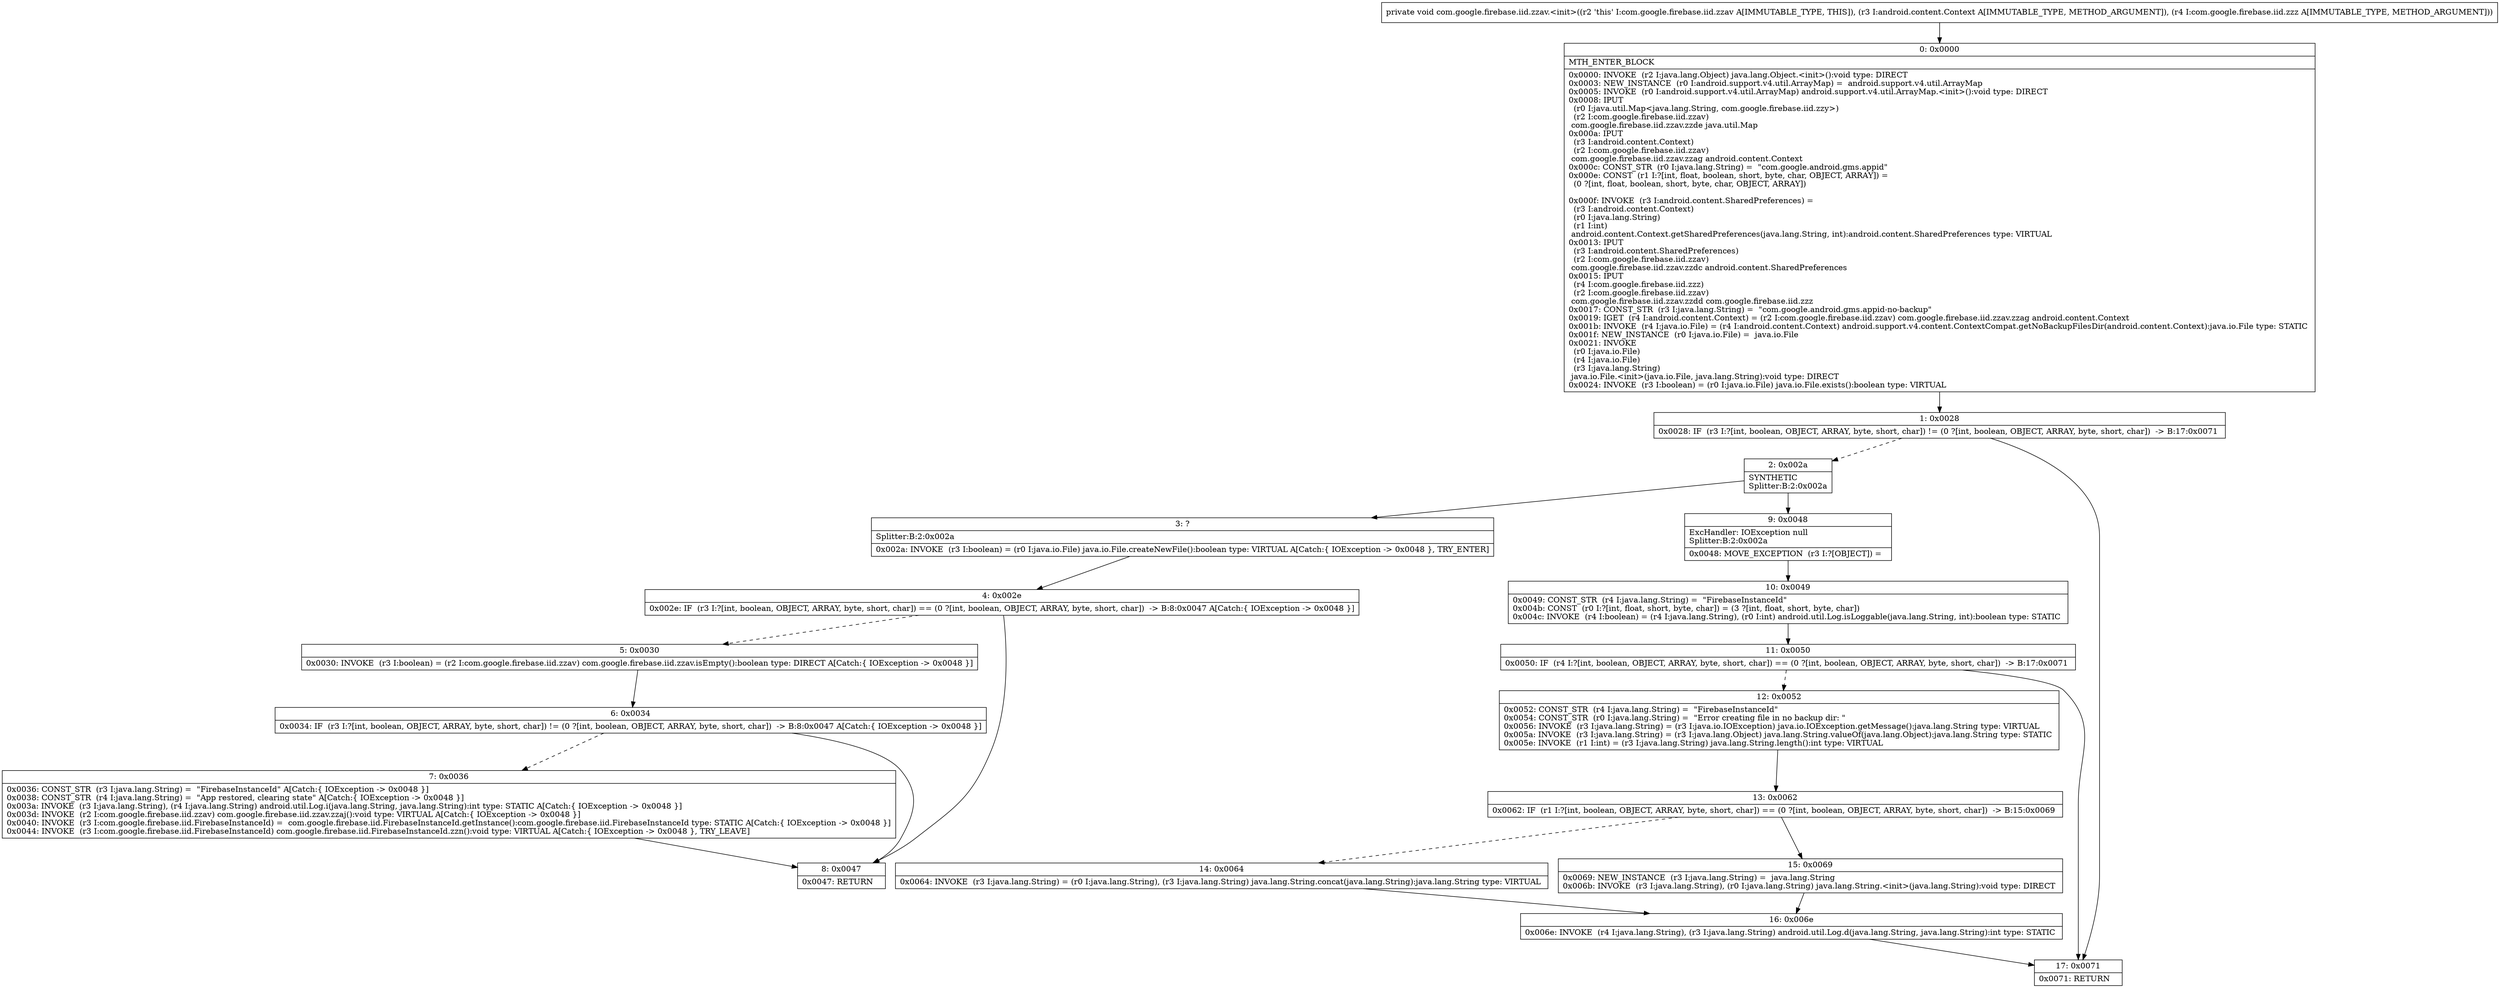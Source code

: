 digraph "CFG forcom.google.firebase.iid.zzav.\<init\>(Landroid\/content\/Context;Lcom\/google\/firebase\/iid\/zzz;)V" {
Node_0 [shape=record,label="{0\:\ 0x0000|MTH_ENTER_BLOCK\l|0x0000: INVOKE  (r2 I:java.lang.Object) java.lang.Object.\<init\>():void type: DIRECT \l0x0003: NEW_INSTANCE  (r0 I:android.support.v4.util.ArrayMap) =  android.support.v4.util.ArrayMap \l0x0005: INVOKE  (r0 I:android.support.v4.util.ArrayMap) android.support.v4.util.ArrayMap.\<init\>():void type: DIRECT \l0x0008: IPUT  \l  (r0 I:java.util.Map\<java.lang.String, com.google.firebase.iid.zzy\>)\l  (r2 I:com.google.firebase.iid.zzav)\l com.google.firebase.iid.zzav.zzde java.util.Map \l0x000a: IPUT  \l  (r3 I:android.content.Context)\l  (r2 I:com.google.firebase.iid.zzav)\l com.google.firebase.iid.zzav.zzag android.content.Context \l0x000c: CONST_STR  (r0 I:java.lang.String) =  \"com.google.android.gms.appid\" \l0x000e: CONST  (r1 I:?[int, float, boolean, short, byte, char, OBJECT, ARRAY]) = \l  (0 ?[int, float, boolean, short, byte, char, OBJECT, ARRAY])\l \l0x000f: INVOKE  (r3 I:android.content.SharedPreferences) = \l  (r3 I:android.content.Context)\l  (r0 I:java.lang.String)\l  (r1 I:int)\l android.content.Context.getSharedPreferences(java.lang.String, int):android.content.SharedPreferences type: VIRTUAL \l0x0013: IPUT  \l  (r3 I:android.content.SharedPreferences)\l  (r2 I:com.google.firebase.iid.zzav)\l com.google.firebase.iid.zzav.zzdc android.content.SharedPreferences \l0x0015: IPUT  \l  (r4 I:com.google.firebase.iid.zzz)\l  (r2 I:com.google.firebase.iid.zzav)\l com.google.firebase.iid.zzav.zzdd com.google.firebase.iid.zzz \l0x0017: CONST_STR  (r3 I:java.lang.String) =  \"com.google.android.gms.appid\-no\-backup\" \l0x0019: IGET  (r4 I:android.content.Context) = (r2 I:com.google.firebase.iid.zzav) com.google.firebase.iid.zzav.zzag android.content.Context \l0x001b: INVOKE  (r4 I:java.io.File) = (r4 I:android.content.Context) android.support.v4.content.ContextCompat.getNoBackupFilesDir(android.content.Context):java.io.File type: STATIC \l0x001f: NEW_INSTANCE  (r0 I:java.io.File) =  java.io.File \l0x0021: INVOKE  \l  (r0 I:java.io.File)\l  (r4 I:java.io.File)\l  (r3 I:java.lang.String)\l java.io.File.\<init\>(java.io.File, java.lang.String):void type: DIRECT \l0x0024: INVOKE  (r3 I:boolean) = (r0 I:java.io.File) java.io.File.exists():boolean type: VIRTUAL \l}"];
Node_1 [shape=record,label="{1\:\ 0x0028|0x0028: IF  (r3 I:?[int, boolean, OBJECT, ARRAY, byte, short, char]) != (0 ?[int, boolean, OBJECT, ARRAY, byte, short, char])  \-\> B:17:0x0071 \l}"];
Node_2 [shape=record,label="{2\:\ 0x002a|SYNTHETIC\lSplitter:B:2:0x002a\l}"];
Node_3 [shape=record,label="{3\:\ ?|Splitter:B:2:0x002a\l|0x002a: INVOKE  (r3 I:boolean) = (r0 I:java.io.File) java.io.File.createNewFile():boolean type: VIRTUAL A[Catch:\{ IOException \-\> 0x0048 \}, TRY_ENTER]\l}"];
Node_4 [shape=record,label="{4\:\ 0x002e|0x002e: IF  (r3 I:?[int, boolean, OBJECT, ARRAY, byte, short, char]) == (0 ?[int, boolean, OBJECT, ARRAY, byte, short, char])  \-\> B:8:0x0047 A[Catch:\{ IOException \-\> 0x0048 \}]\l}"];
Node_5 [shape=record,label="{5\:\ 0x0030|0x0030: INVOKE  (r3 I:boolean) = (r2 I:com.google.firebase.iid.zzav) com.google.firebase.iid.zzav.isEmpty():boolean type: DIRECT A[Catch:\{ IOException \-\> 0x0048 \}]\l}"];
Node_6 [shape=record,label="{6\:\ 0x0034|0x0034: IF  (r3 I:?[int, boolean, OBJECT, ARRAY, byte, short, char]) != (0 ?[int, boolean, OBJECT, ARRAY, byte, short, char])  \-\> B:8:0x0047 A[Catch:\{ IOException \-\> 0x0048 \}]\l}"];
Node_7 [shape=record,label="{7\:\ 0x0036|0x0036: CONST_STR  (r3 I:java.lang.String) =  \"FirebaseInstanceId\" A[Catch:\{ IOException \-\> 0x0048 \}]\l0x0038: CONST_STR  (r4 I:java.lang.String) =  \"App restored, clearing state\" A[Catch:\{ IOException \-\> 0x0048 \}]\l0x003a: INVOKE  (r3 I:java.lang.String), (r4 I:java.lang.String) android.util.Log.i(java.lang.String, java.lang.String):int type: STATIC A[Catch:\{ IOException \-\> 0x0048 \}]\l0x003d: INVOKE  (r2 I:com.google.firebase.iid.zzav) com.google.firebase.iid.zzav.zzaj():void type: VIRTUAL A[Catch:\{ IOException \-\> 0x0048 \}]\l0x0040: INVOKE  (r3 I:com.google.firebase.iid.FirebaseInstanceId) =  com.google.firebase.iid.FirebaseInstanceId.getInstance():com.google.firebase.iid.FirebaseInstanceId type: STATIC A[Catch:\{ IOException \-\> 0x0048 \}]\l0x0044: INVOKE  (r3 I:com.google.firebase.iid.FirebaseInstanceId) com.google.firebase.iid.FirebaseInstanceId.zzn():void type: VIRTUAL A[Catch:\{ IOException \-\> 0x0048 \}, TRY_LEAVE]\l}"];
Node_8 [shape=record,label="{8\:\ 0x0047|0x0047: RETURN   \l}"];
Node_9 [shape=record,label="{9\:\ 0x0048|ExcHandler: IOException null\lSplitter:B:2:0x002a\l|0x0048: MOVE_EXCEPTION  (r3 I:?[OBJECT]) =  \l}"];
Node_10 [shape=record,label="{10\:\ 0x0049|0x0049: CONST_STR  (r4 I:java.lang.String) =  \"FirebaseInstanceId\" \l0x004b: CONST  (r0 I:?[int, float, short, byte, char]) = (3 ?[int, float, short, byte, char]) \l0x004c: INVOKE  (r4 I:boolean) = (r4 I:java.lang.String), (r0 I:int) android.util.Log.isLoggable(java.lang.String, int):boolean type: STATIC \l}"];
Node_11 [shape=record,label="{11\:\ 0x0050|0x0050: IF  (r4 I:?[int, boolean, OBJECT, ARRAY, byte, short, char]) == (0 ?[int, boolean, OBJECT, ARRAY, byte, short, char])  \-\> B:17:0x0071 \l}"];
Node_12 [shape=record,label="{12\:\ 0x0052|0x0052: CONST_STR  (r4 I:java.lang.String) =  \"FirebaseInstanceId\" \l0x0054: CONST_STR  (r0 I:java.lang.String) =  \"Error creating file in no backup dir: \" \l0x0056: INVOKE  (r3 I:java.lang.String) = (r3 I:java.io.IOException) java.io.IOException.getMessage():java.lang.String type: VIRTUAL \l0x005a: INVOKE  (r3 I:java.lang.String) = (r3 I:java.lang.Object) java.lang.String.valueOf(java.lang.Object):java.lang.String type: STATIC \l0x005e: INVOKE  (r1 I:int) = (r3 I:java.lang.String) java.lang.String.length():int type: VIRTUAL \l}"];
Node_13 [shape=record,label="{13\:\ 0x0062|0x0062: IF  (r1 I:?[int, boolean, OBJECT, ARRAY, byte, short, char]) == (0 ?[int, boolean, OBJECT, ARRAY, byte, short, char])  \-\> B:15:0x0069 \l}"];
Node_14 [shape=record,label="{14\:\ 0x0064|0x0064: INVOKE  (r3 I:java.lang.String) = (r0 I:java.lang.String), (r3 I:java.lang.String) java.lang.String.concat(java.lang.String):java.lang.String type: VIRTUAL \l}"];
Node_15 [shape=record,label="{15\:\ 0x0069|0x0069: NEW_INSTANCE  (r3 I:java.lang.String) =  java.lang.String \l0x006b: INVOKE  (r3 I:java.lang.String), (r0 I:java.lang.String) java.lang.String.\<init\>(java.lang.String):void type: DIRECT \l}"];
Node_16 [shape=record,label="{16\:\ 0x006e|0x006e: INVOKE  (r4 I:java.lang.String), (r3 I:java.lang.String) android.util.Log.d(java.lang.String, java.lang.String):int type: STATIC \l}"];
Node_17 [shape=record,label="{17\:\ 0x0071|0x0071: RETURN   \l}"];
MethodNode[shape=record,label="{private void com.google.firebase.iid.zzav.\<init\>((r2 'this' I:com.google.firebase.iid.zzav A[IMMUTABLE_TYPE, THIS]), (r3 I:android.content.Context A[IMMUTABLE_TYPE, METHOD_ARGUMENT]), (r4 I:com.google.firebase.iid.zzz A[IMMUTABLE_TYPE, METHOD_ARGUMENT])) }"];
MethodNode -> Node_0;
Node_0 -> Node_1;
Node_1 -> Node_2[style=dashed];
Node_1 -> Node_17;
Node_2 -> Node_3;
Node_2 -> Node_9;
Node_3 -> Node_4;
Node_4 -> Node_5[style=dashed];
Node_4 -> Node_8;
Node_5 -> Node_6;
Node_6 -> Node_7[style=dashed];
Node_6 -> Node_8;
Node_7 -> Node_8;
Node_9 -> Node_10;
Node_10 -> Node_11;
Node_11 -> Node_12[style=dashed];
Node_11 -> Node_17;
Node_12 -> Node_13;
Node_13 -> Node_14[style=dashed];
Node_13 -> Node_15;
Node_14 -> Node_16;
Node_15 -> Node_16;
Node_16 -> Node_17;
}

